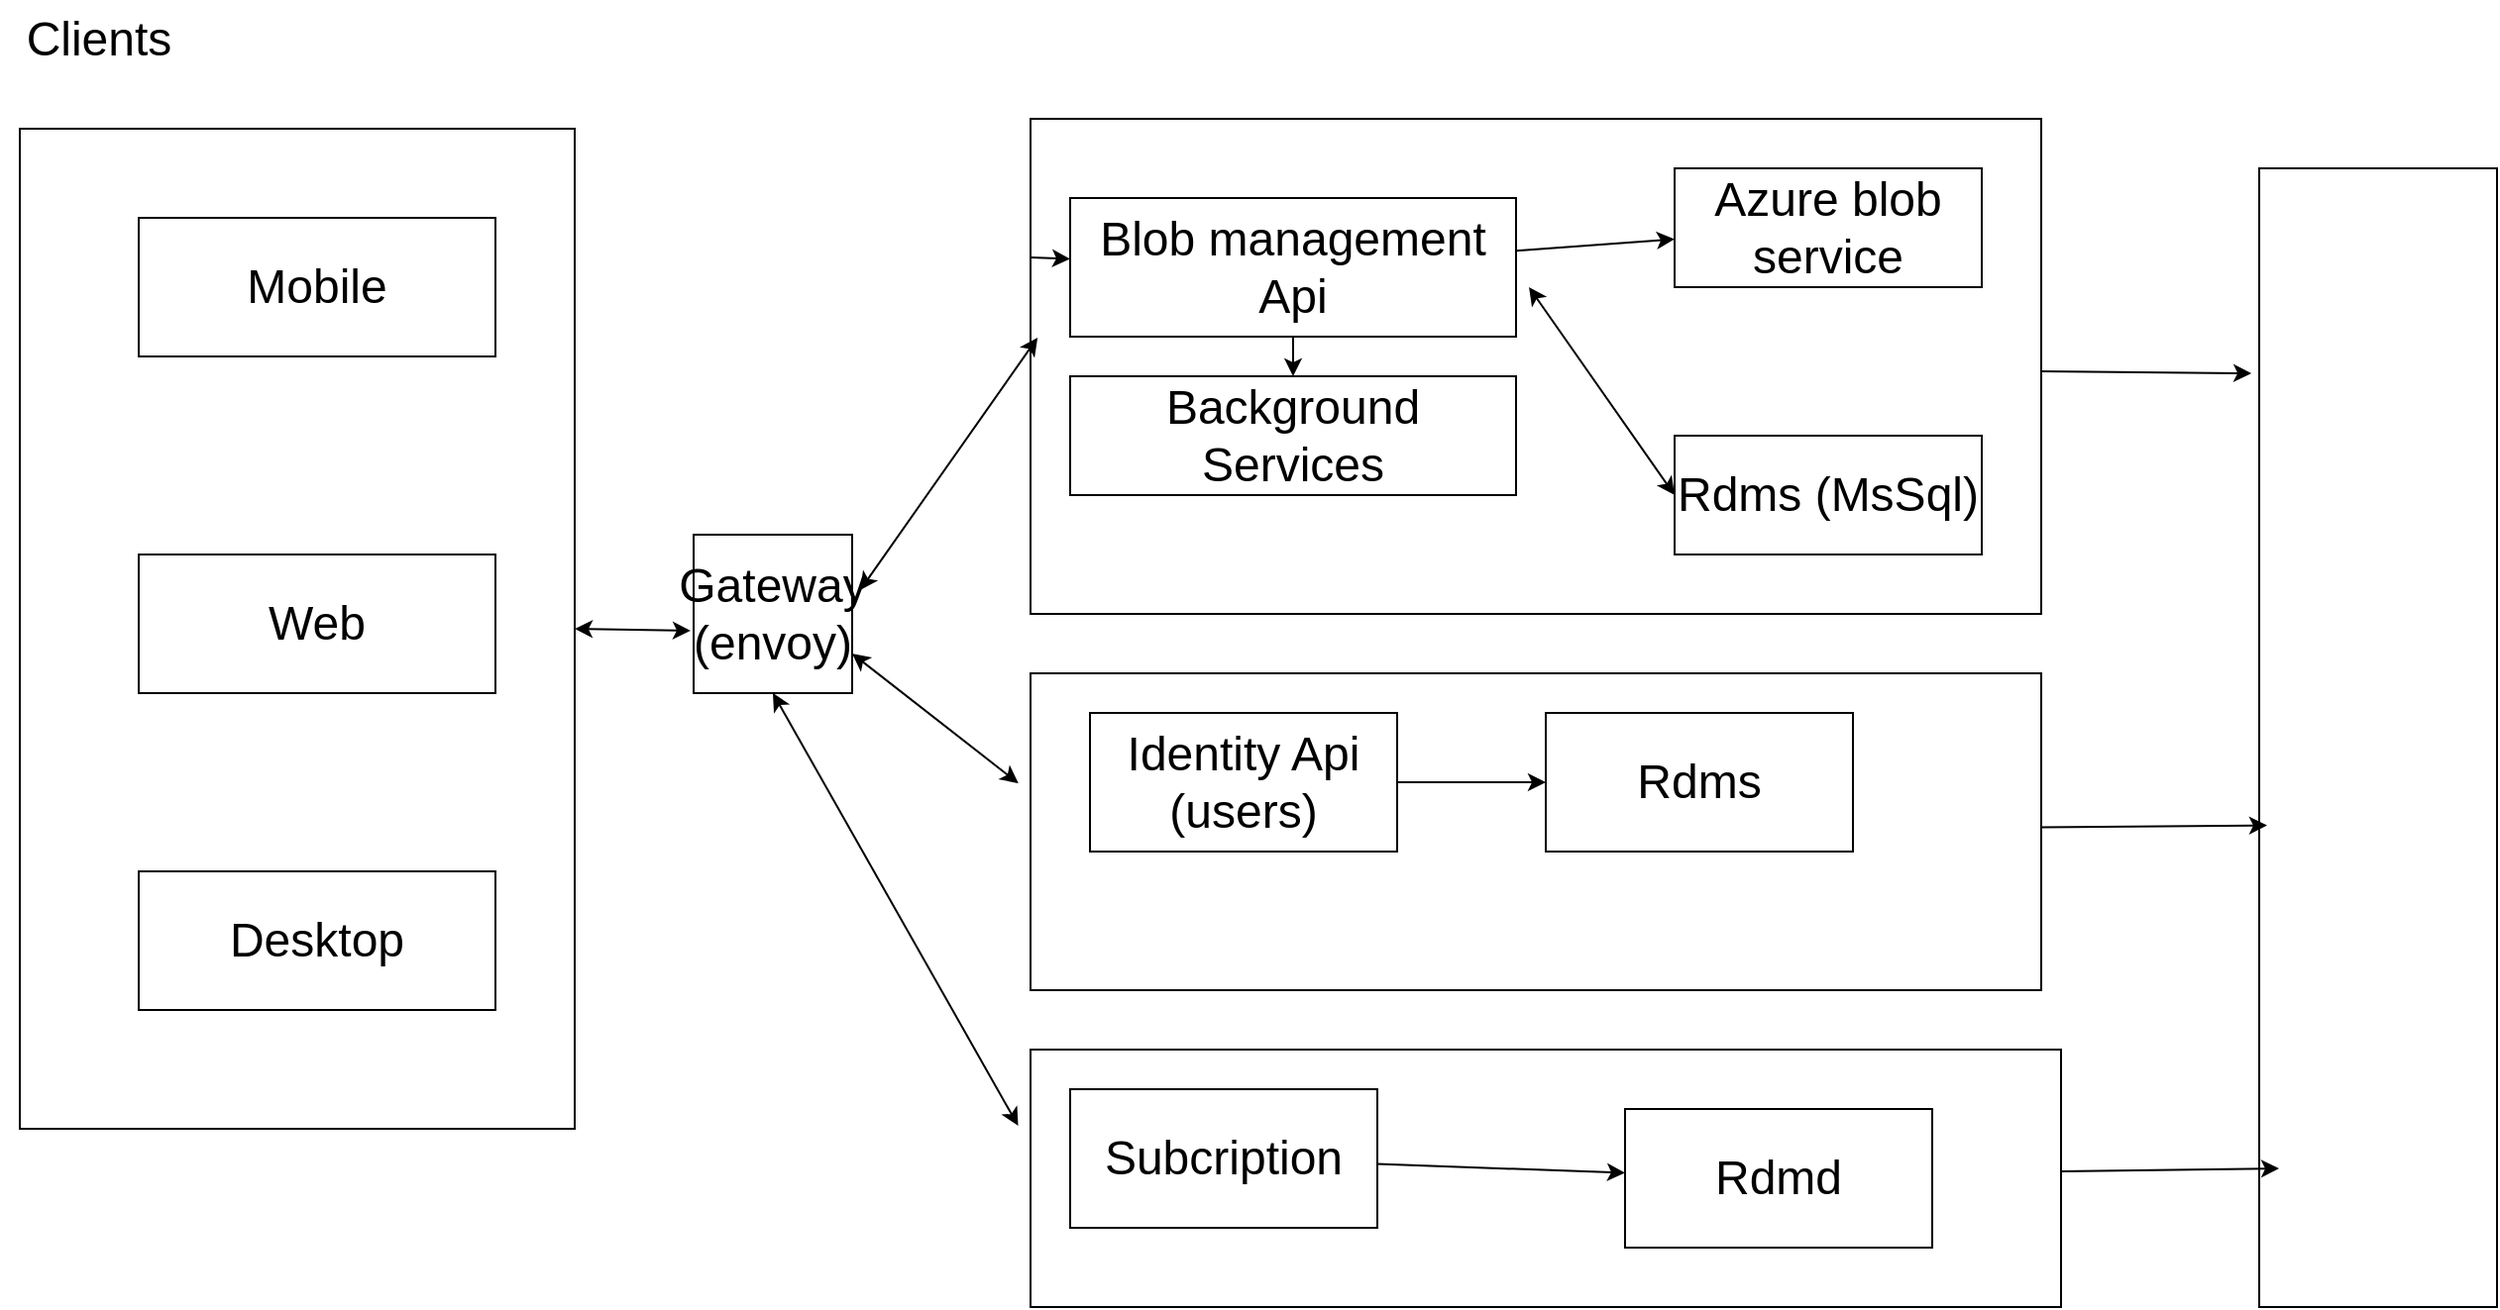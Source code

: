 <mxfile>
    <diagram id="r9IroojASSHWRv5Acxil" name="Page-1">
        <mxGraphModel dx="1813" dy="852" grid="1" gridSize="10" guides="1" tooltips="1" connect="1" arrows="1" fold="1" page="1" pageScale="1" pageWidth="850" pageHeight="1100" math="0" shadow="0">
            <root>
                <mxCell id="0"/>
                <mxCell id="1" parent="0"/>
                <mxCell id="8" value="" style="edgeStyle=none;html=1;fontSize=24;" edge="1" parent="1" target="7">
                    <mxGeometry relative="1" as="geometry">
                        <mxPoint x="240" y="150" as="sourcePoint"/>
                    </mxGeometry>
                </mxCell>
                <mxCell id="10" value="" style="edgeStyle=none;html=1;fontSize=24;" edge="1" parent="1" source="7" target="9">
                    <mxGeometry relative="1" as="geometry"/>
                </mxCell>
                <mxCell id="39" value="" style="edgeStyle=none;html=1;fontSize=24;" edge="1" parent="1" source="7" target="38">
                    <mxGeometry relative="1" as="geometry"/>
                </mxCell>
                <mxCell id="7" value="Blob management Api" style="whiteSpace=wrap;html=1;fontSize=24;rounded=0;" vertex="1" parent="1">
                    <mxGeometry x="260" y="120" width="225" height="70" as="geometry"/>
                </mxCell>
                <mxCell id="9" value="Azure blob service" style="whiteSpace=wrap;html=1;fontSize=24;rounded=0;" vertex="1" parent="1">
                    <mxGeometry x="565" y="105" width="155" height="60" as="geometry"/>
                </mxCell>
                <mxCell id="11" value="Rdms (MsSql)" style="whiteSpace=wrap;html=1;fontSize=24;rounded=0;" vertex="1" parent="1">
                    <mxGeometry x="565" y="240" width="155" height="60" as="geometry"/>
                </mxCell>
                <mxCell id="13" value="" style="endArrow=classic;startArrow=classic;html=1;fontSize=24;entryX=1.029;entryY=0.643;entryDx=0;entryDy=0;exitX=0;exitY=0.5;exitDx=0;exitDy=0;entryPerimeter=0;" edge="1" parent="1" source="11" target="7">
                    <mxGeometry width="50" height="50" relative="1" as="geometry">
                        <mxPoint x="470" y="330" as="sourcePoint"/>
                        <mxPoint x="520" y="280" as="targetPoint"/>
                    </mxGeometry>
                </mxCell>
                <mxCell id="17" value="Web" style="rounded=0;whiteSpace=wrap;html=1;fontSize=24;" vertex="1" parent="1">
                    <mxGeometry x="-210" y="300" width="180" height="70" as="geometry"/>
                </mxCell>
                <mxCell id="15" value="Mobile&lt;br&gt;" style="rounded=0;whiteSpace=wrap;html=1;fontSize=24;" vertex="1" parent="1">
                    <mxGeometry x="-210" y="130" width="180" height="70" as="geometry"/>
                </mxCell>
                <mxCell id="18" value="Desktop" style="rounded=0;whiteSpace=wrap;html=1;fontSize=24;" vertex="1" parent="1">
                    <mxGeometry x="-210" y="460" width="180" height="70" as="geometry"/>
                </mxCell>
                <mxCell id="26" value="" style="edgeStyle=none;html=1;fontSize=24;" edge="1" parent="1" source="22" target="25">
                    <mxGeometry relative="1" as="geometry"/>
                </mxCell>
                <mxCell id="22" value="Identity Api (users)" style="whiteSpace=wrap;html=1;fontSize=24;rounded=0;" vertex="1" parent="1">
                    <mxGeometry x="270" y="380" width="155" height="70" as="geometry"/>
                </mxCell>
                <mxCell id="28" value="" style="edgeStyle=none;html=1;fontSize=24;" edge="1" parent="1" source="24" target="27">
                    <mxGeometry relative="1" as="geometry"/>
                </mxCell>
                <mxCell id="24" value="Subcription" style="whiteSpace=wrap;html=1;fontSize=24;rounded=0;" vertex="1" parent="1">
                    <mxGeometry x="260" y="570" width="155" height="70" as="geometry"/>
                </mxCell>
                <mxCell id="25" value="Rdms" style="whiteSpace=wrap;html=1;fontSize=24;rounded=0;" vertex="1" parent="1">
                    <mxGeometry x="500" y="380" width="155" height="70" as="geometry"/>
                </mxCell>
                <mxCell id="27" value="Rdmd" style="whiteSpace=wrap;html=1;fontSize=24;rounded=0;" vertex="1" parent="1">
                    <mxGeometry x="540" y="580" width="155" height="70" as="geometry"/>
                </mxCell>
                <mxCell id="36" value="" style="rounded=0;whiteSpace=wrap;html=1;fontSize=24;fillColor=none;" vertex="1" parent="1">
                    <mxGeometry x="-270" y="85" width="280" height="505" as="geometry"/>
                </mxCell>
                <mxCell id="30" value="" style="rounded=0;whiteSpace=wrap;html=1;fontSize=24;" vertex="1" parent="1">
                    <mxGeometry x="860" y="105" width="120" height="575" as="geometry"/>
                </mxCell>
                <mxCell id="37" value="Clients" style="text;html=1;strokeColor=none;fillColor=none;align=center;verticalAlign=middle;whiteSpace=wrap;rounded=0;fontSize=24;" vertex="1" parent="1">
                    <mxGeometry x="-280" y="20" width="100" height="40" as="geometry"/>
                </mxCell>
                <mxCell id="49" value="" style="edgeStyle=none;html=1;fontSize=24;entryX=-0.033;entryY=0.18;entryDx=0;entryDy=0;entryPerimeter=0;" edge="1" parent="1" source="40" target="30">
                    <mxGeometry relative="1" as="geometry"/>
                </mxCell>
                <mxCell id="40" value="" style="rounded=0;whiteSpace=wrap;html=1;fontSize=24;fillColor=none;" vertex="1" parent="1">
                    <mxGeometry x="240" y="80" width="510" height="250" as="geometry"/>
                </mxCell>
                <mxCell id="38" value="Background Services" style="whiteSpace=wrap;html=1;fontSize=24;rounded=0;" vertex="1" parent="1">
                    <mxGeometry x="260" y="210" width="225" height="60" as="geometry"/>
                </mxCell>
                <mxCell id="48" value="" style="edgeStyle=none;html=1;fontSize=24;entryX=0.033;entryY=0.577;entryDx=0;entryDy=0;entryPerimeter=0;" edge="1" parent="1" source="44" target="30">
                    <mxGeometry relative="1" as="geometry"/>
                </mxCell>
                <mxCell id="44" value="" style="rounded=0;whiteSpace=wrap;html=1;fontSize=24;fillColor=none;" vertex="1" parent="1">
                    <mxGeometry x="240" y="360" width="510" height="160" as="geometry"/>
                </mxCell>
                <mxCell id="47" value="" style="edgeStyle=none;html=1;fontSize=24;" edge="1" parent="1" source="46">
                    <mxGeometry relative="1" as="geometry">
                        <mxPoint x="870" y="610" as="targetPoint"/>
                    </mxGeometry>
                </mxCell>
                <mxCell id="46" value="" style="rounded=0;whiteSpace=wrap;html=1;fontSize=24;fillColor=none;" vertex="1" parent="1">
                    <mxGeometry x="240" y="550" width="520" height="130" as="geometry"/>
                </mxCell>
                <mxCell id="50" value="Gateway (envoy)" style="whiteSpace=wrap;html=1;aspect=fixed;fontSize=24;fillColor=none;" vertex="1" parent="1">
                    <mxGeometry x="70" y="290" width="80" height="80" as="geometry"/>
                </mxCell>
                <mxCell id="52" value="" style="endArrow=classic;startArrow=classic;html=1;fontSize=24;entryX=0.007;entryY=0.442;entryDx=0;entryDy=0;entryPerimeter=0;exitX=1.05;exitY=0.35;exitDx=0;exitDy=0;exitPerimeter=0;" edge="1" parent="1" source="50" target="40">
                    <mxGeometry width="50" height="50" relative="1" as="geometry">
                        <mxPoint x="80" y="410" as="sourcePoint"/>
                        <mxPoint x="130" y="360" as="targetPoint"/>
                    </mxGeometry>
                </mxCell>
                <mxCell id="53" value="" style="endArrow=classic;startArrow=classic;html=1;fontSize=24;exitX=-0.012;exitY=0.347;exitDx=0;exitDy=0;exitPerimeter=0;entryX=1;entryY=0.75;entryDx=0;entryDy=0;" edge="1" parent="1" source="44" target="50">
                    <mxGeometry width="50" height="50" relative="1" as="geometry">
                        <mxPoint x="80" y="410" as="sourcePoint"/>
                        <mxPoint x="130" y="360" as="targetPoint"/>
                    </mxGeometry>
                </mxCell>
                <mxCell id="54" value="" style="endArrow=classic;startArrow=classic;html=1;fontSize=24;exitX=-0.012;exitY=0.296;exitDx=0;exitDy=0;exitPerimeter=0;entryX=0.5;entryY=1;entryDx=0;entryDy=0;" edge="1" parent="1" source="46" target="50">
                    <mxGeometry width="50" height="50" relative="1" as="geometry">
                        <mxPoint x="80" y="410" as="sourcePoint"/>
                        <mxPoint x="130" y="360" as="targetPoint"/>
                    </mxGeometry>
                </mxCell>
                <mxCell id="55" value="" style="endArrow=classic;startArrow=classic;html=1;fontSize=24;exitX=1;exitY=0.5;exitDx=0;exitDy=0;entryX=-0.019;entryY=0.606;entryDx=0;entryDy=0;entryPerimeter=0;" edge="1" parent="1" source="36" target="50">
                    <mxGeometry width="50" height="50" relative="1" as="geometry">
                        <mxPoint x="80" y="410" as="sourcePoint"/>
                        <mxPoint x="130" y="360" as="targetPoint"/>
                    </mxGeometry>
                </mxCell>
            </root>
        </mxGraphModel>
    </diagram>
</mxfile>